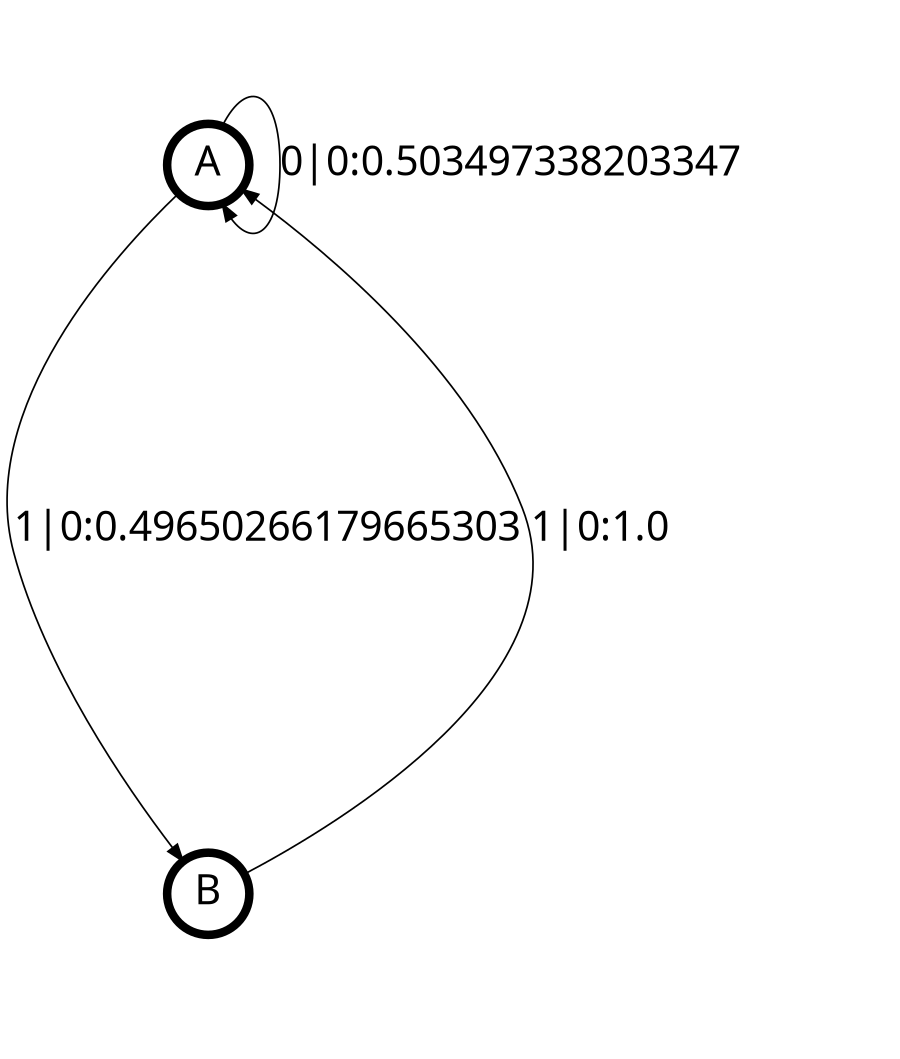 digraph  {
size = "6,8.5";
ratio = "fill";
node
[shape = circle];
node [fontsize = 24];
node [penwidth = 5];
edge [fontsize = 24];
node [fontname = "CMU Serif Roman"];
graph [fontname = "CMU Serif Roman"];
edge [fontname = "CMU Serif Roman"];
A -> A [label = "0|0:0.503497338203347\l"];
A -> B [label = "1|0:0.49650266179665303\l"];
B -> A [label = "1|0:1.0\l"];
}